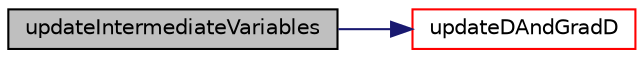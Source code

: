 digraph "updateIntermediateVariables"
{
  bgcolor="transparent";
  edge [fontname="Helvetica",fontsize="10",labelfontname="Helvetica",labelfontsize="10"];
  node [fontname="Helvetica",fontsize="10",shape=record];
  rankdir="LR";
  Node23 [label="updateIntermediateVariables",height=0.2,width=0.4,color="black", fillcolor="grey75", style="filled", fontcolor="black"];
  Node23 -> Node24 [color="midnightblue",fontsize="10",style="solid",fontname="Helvetica"];
  Node24 [label="updateDAndGradD",height=0.2,width=0.4,color="red",URL="$classFoam_1_1DAResidualSolidDisplacementFoam.html#a8b98309ac56ef2d611330c0ef0443d1d"];
}
